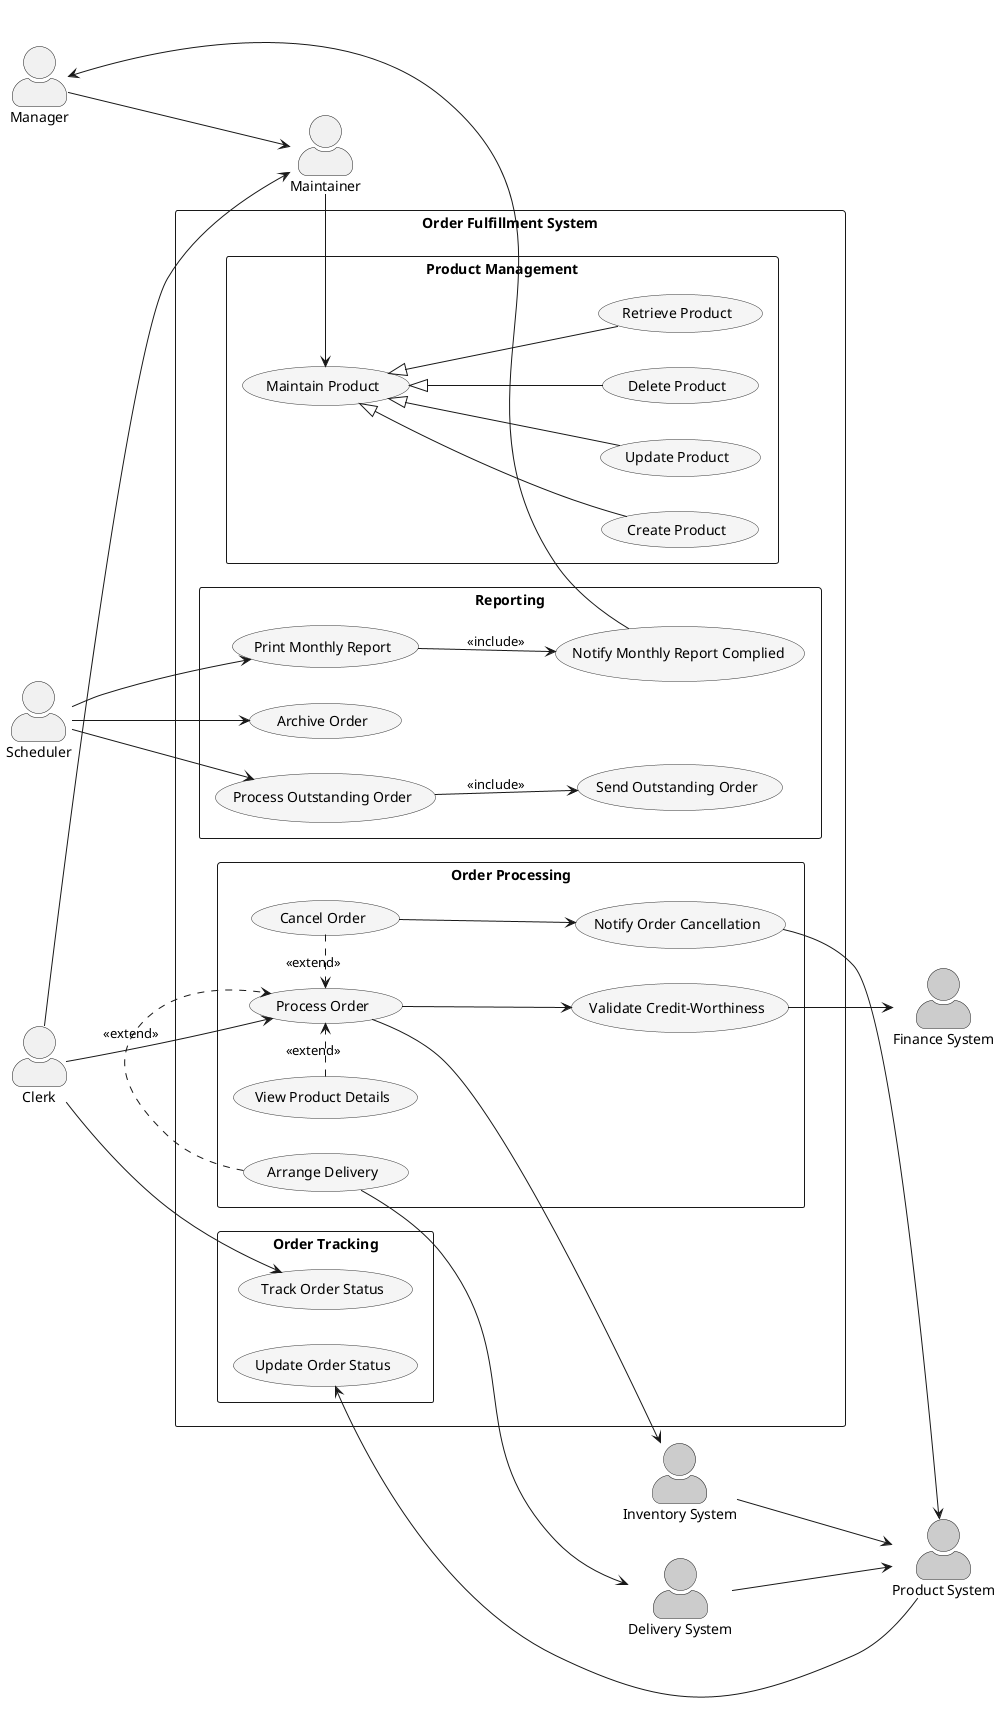@startuml OrderFulfillmentSystem

left to right direction
skinparam packageStyle rectangle
skinparam monochrome true
skinparam shadowing false
skinparam defaultFontName Arial
skinparam actorStyle awesome
skinparam usecase {
  BackgroundColor #F5F5F5
  BorderColor #333
}

' Define actors in logical groups
actor Clerk as clerk
actor Maintainer as maintainer

actor "Finance System" as finance #lightblue
actor "Delivery System" as delivery #lightblue
actor "Inventory System" as inventory #lightblue
actor "Product System" as product #lightblue

actor Manager as manager
actor Scheduler as scheduler

rectangle "Order Fulfillment System" {
    ' Group related use cases
    package "Product Management" {
        usecase "Maintain Product" as maintain_product
        usecase "Create Product" as create_product
        usecase "Update Product" as update_product
        usecase "Delete Product" as delete_product
        usecase "Retrieve Product" as retrieve_product
        
        maintain_product <|-- create_product
        maintain_product <|-- update_product
        maintain_product <|-- delete_product
        maintain_product <|-- retrieve_product
    }
    
    package "Order Processing" {
        usecase "Process Order" as process_order
        usecase "View Product Details" as view_products
        usecase "Validate Credit-Worthiness" as validate_credit
        usecase "Arrange Delivery" as arrange_delivery
        usecase "Cancel Order" as cancel_order
        usecase "Notify Order Cancellation" as cancel_order_notify
        
        view_products .> process_order : <<extend>>
        cancel_order .> process_order : <<extend>>
        arrange_delivery .> process_order : <<extend>>
        process_order --> validate_credit
        cancel_order --> cancel_order_notify
        
        
    }
    
    package "Order Tracking" {
        usecase "Track Order Status" as track_status
        usecase "Update Order Status" as update_status

        product --> update_status
    }
    
    package "Reporting" {
        usecase "Process Outstanding Order" as process_outstanding
        usecase "Send Outstanding Order" as send_outstanding
        usecase "Print Monthly Report" as print_report
        usecase "Archive Order" as archive_order
        usecase "Notify Monthly Report Complied" as notify_manager_monthly_report
        
        process_outstanding --> send_outstanding : <<include>>
        print_report --> notify_manager_monthly_report : <<include>>
    }

}

' Connect actors to use cases with clearer paths
maintainer --> maintain_product
clerk --> process_order
clerk --> track_status
scheduler --> archive_order
scheduler --> process_outstanding
scheduler --> print_report
cancel_order_notify --> product

notify_manager_monthly_report --> manager

' External system connections
validate_credit --> finance
arrange_delivery --> delivery
process_order --> inventory
delivery --> product
inventory --> product
clerk --> maintainer
manager --> maintainer

@enduml